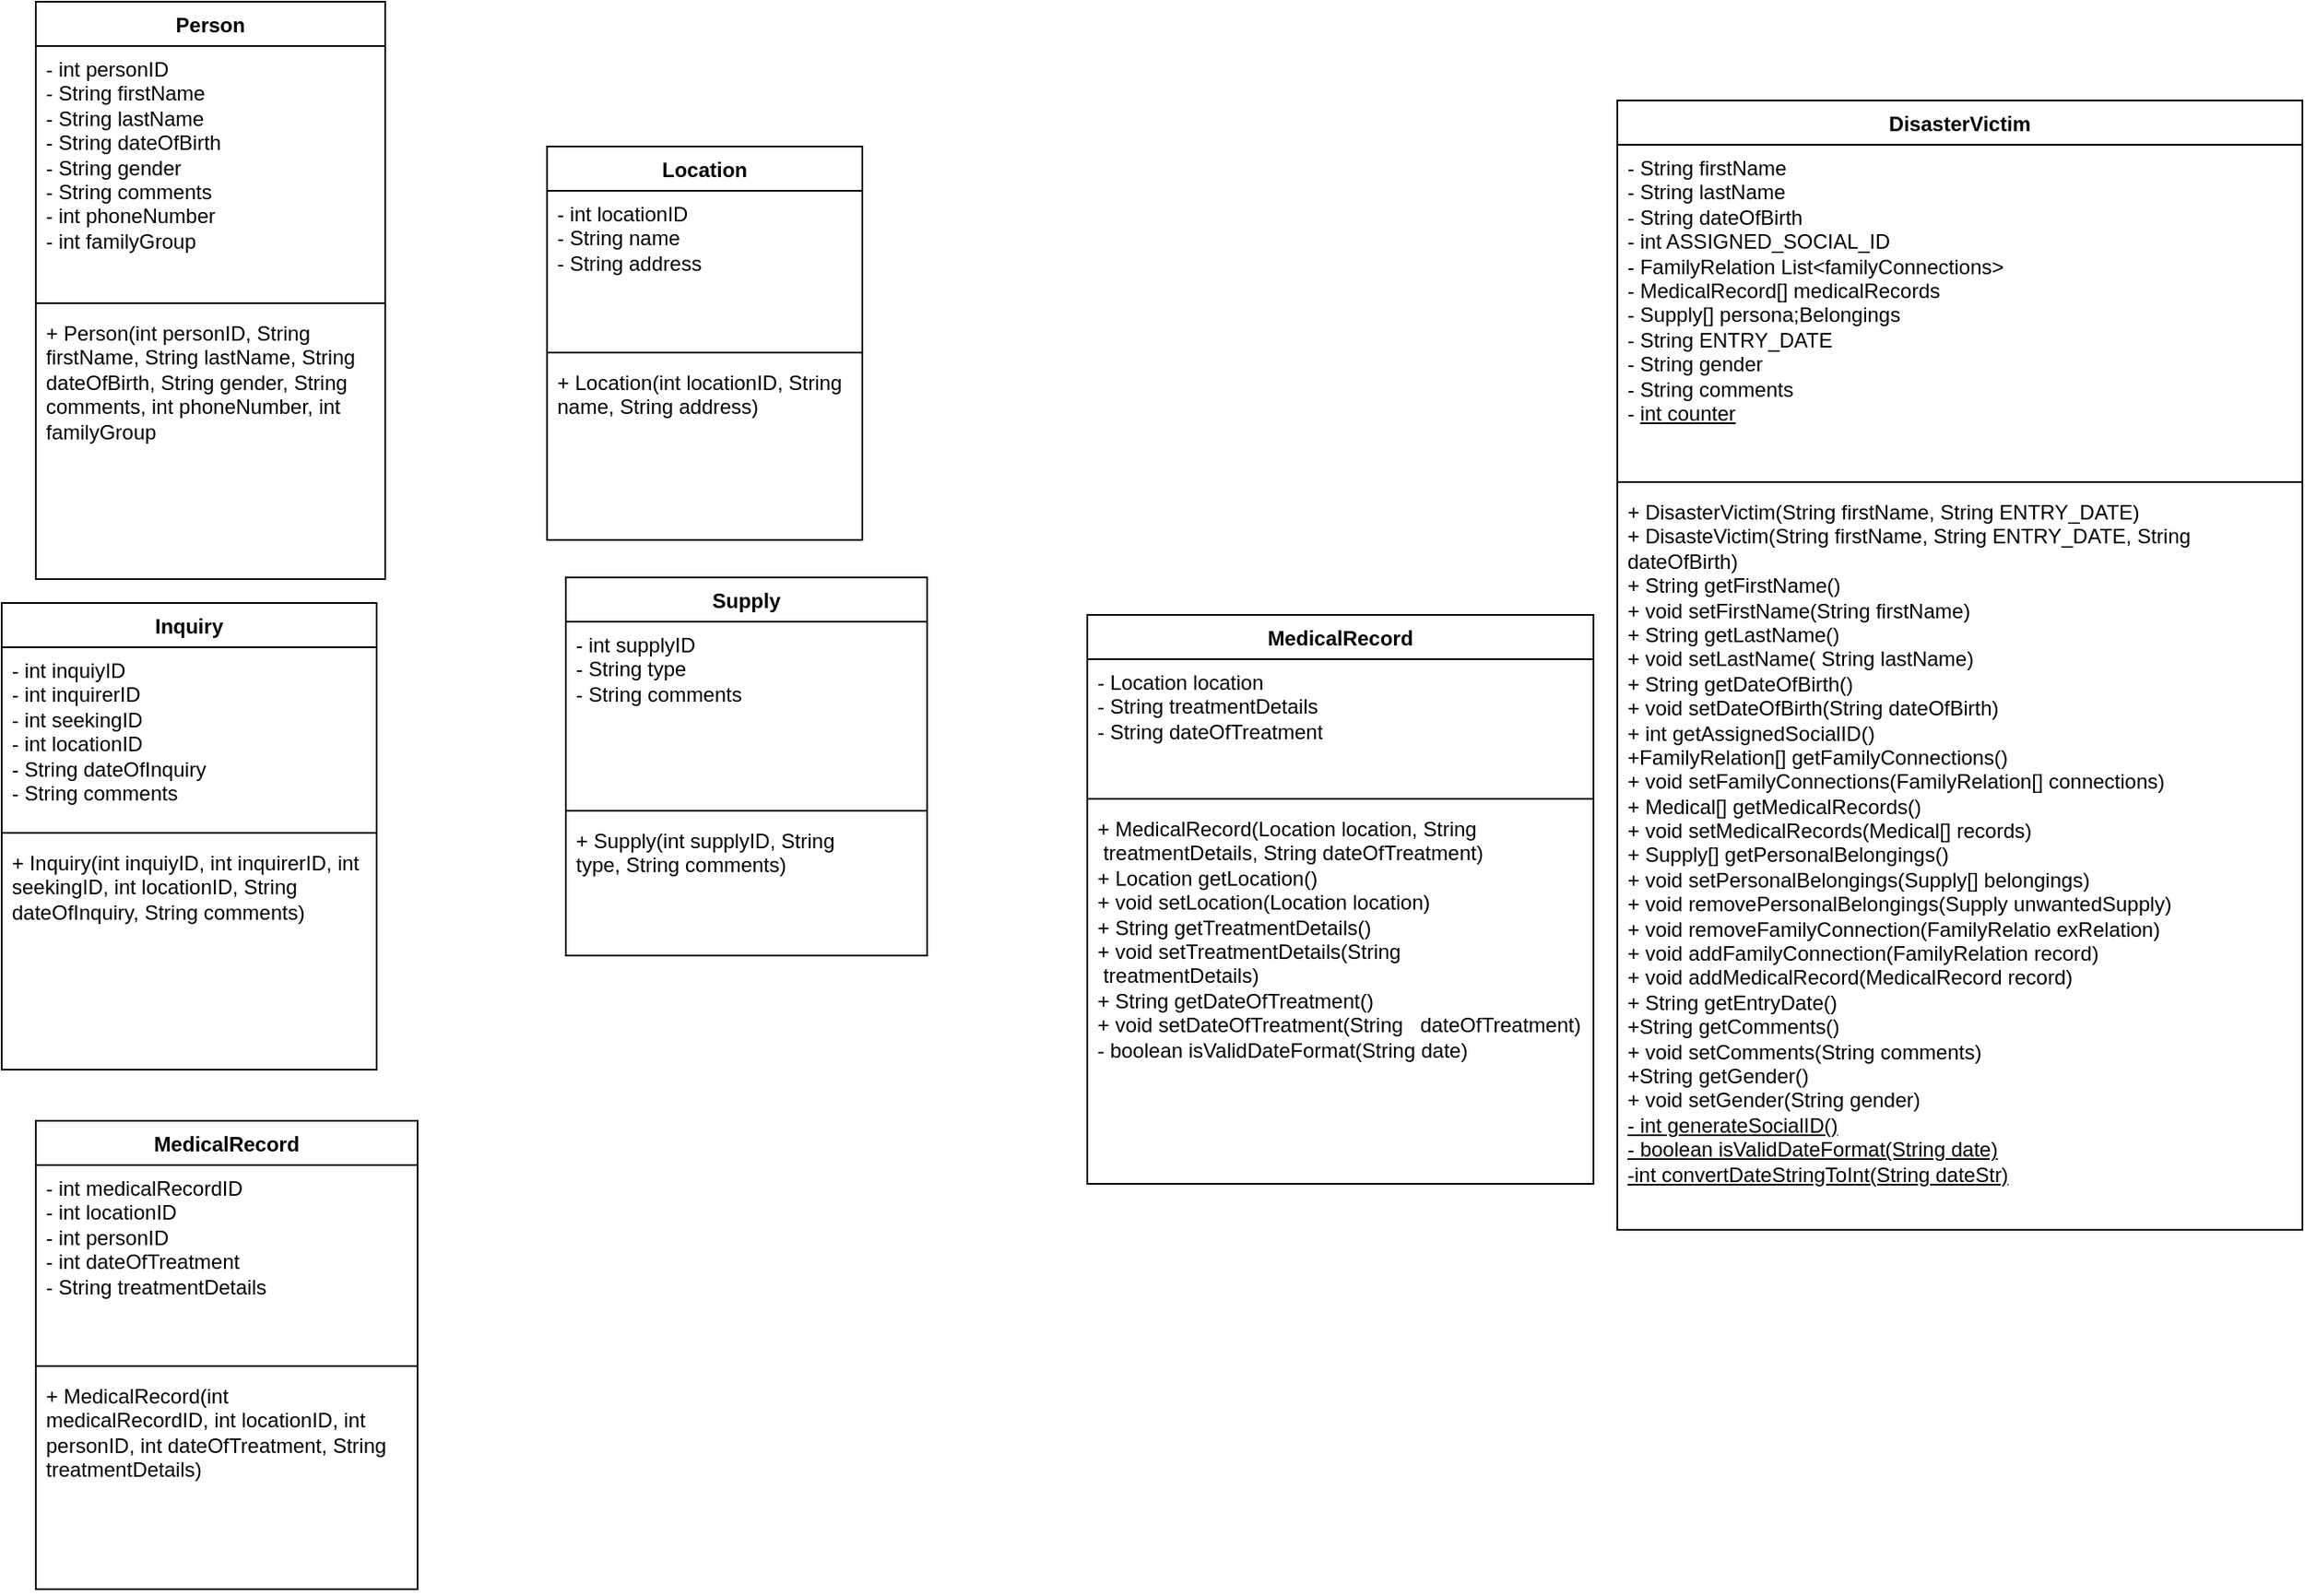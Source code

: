 <mxfile version="26.1.0">
  <diagram name="Page-1" id="cXjRx7w3tMJetYW6QLwl">
    <mxGraphModel dx="1864" dy="2453" grid="0" gridSize="10" guides="1" tooltips="1" connect="1" arrows="1" fold="1" page="0" pageScale="1" pageWidth="1100" pageHeight="1700" math="0" shadow="0">
      <root>
        <mxCell id="0" />
        <mxCell id="1" parent="0" />
        <mxCell id="6_JOSyZvCHOYuresc59k-1" value="Person" style="swimlane;fontStyle=1;align=center;verticalAlign=top;childLayout=stackLayout;horizontal=1;startSize=26;horizontalStack=0;resizeParent=1;resizeParentMax=0;resizeLast=0;collapsible=1;marginBottom=0;whiteSpace=wrap;html=1;" parent="1" vertex="1">
          <mxGeometry x="-847" y="-1242" width="205" height="339" as="geometry" />
        </mxCell>
        <mxCell id="6_JOSyZvCHOYuresc59k-2" value="- int personID&lt;div&gt;- String firstName&lt;/div&gt;&lt;div&gt;- String lastName&lt;/div&gt;&lt;div&gt;- String dateOfBirth&lt;/div&gt;&lt;div&gt;- String gender&lt;/div&gt;&lt;div&gt;- String comments&lt;/div&gt;&lt;div&gt;- int phoneNumber&lt;/div&gt;&lt;div&gt;- int familyGroup&lt;/div&gt;" style="text;strokeColor=none;fillColor=none;align=left;verticalAlign=top;spacingLeft=4;spacingRight=4;overflow=hidden;rotatable=0;points=[[0,0.5],[1,0.5]];portConstraint=eastwest;whiteSpace=wrap;html=1;" parent="6_JOSyZvCHOYuresc59k-1" vertex="1">
          <mxGeometry y="26" width="205" height="147" as="geometry" />
        </mxCell>
        <mxCell id="6_JOSyZvCHOYuresc59k-3" value="" style="line;strokeWidth=1;fillColor=none;align=left;verticalAlign=middle;spacingTop=-1;spacingLeft=3;spacingRight=3;rotatable=0;labelPosition=right;points=[];portConstraint=eastwest;strokeColor=inherit;" parent="6_JOSyZvCHOYuresc59k-1" vertex="1">
          <mxGeometry y="173" width="205" height="8" as="geometry" />
        </mxCell>
        <mxCell id="6_JOSyZvCHOYuresc59k-4" value="+ Person(int personID,&amp;nbsp;&lt;span style=&quot;background-color: transparent; color: light-dark(rgb(0, 0, 0), rgb(255, 255, 255));&quot;&gt;String firstName,&amp;nbsp;&lt;/span&gt;&lt;span style=&quot;background-color: transparent; color: light-dark(rgb(0, 0, 0), rgb(255, 255, 255));&quot;&gt;String lastName,&amp;nbsp;&lt;/span&gt;&lt;span style=&quot;background-color: transparent; color: light-dark(rgb(0, 0, 0), rgb(255, 255, 255));&quot;&gt;String dateOfBirth,&amp;nbsp;&lt;/span&gt;&lt;span style=&quot;background-color: transparent; color: light-dark(rgb(0, 0, 0), rgb(255, 255, 255));&quot;&gt;String gender,&amp;nbsp;&lt;/span&gt;&lt;span style=&quot;background-color: transparent; color: light-dark(rgb(0, 0, 0), rgb(255, 255, 255));&quot;&gt;String comments,&amp;nbsp;&lt;/span&gt;&lt;span style=&quot;background-color: transparent; color: light-dark(rgb(0, 0, 0), rgb(255, 255, 255));&quot;&gt;int phoneNumber,&amp;nbsp;&lt;/span&gt;&lt;span style=&quot;background-color: transparent; color: light-dark(rgb(0, 0, 0), rgb(255, 255, 255));&quot;&gt;int familyGroup&lt;/span&gt;" style="text;strokeColor=none;fillColor=none;align=left;verticalAlign=top;spacingLeft=4;spacingRight=4;overflow=hidden;rotatable=0;points=[[0,0.5],[1,0.5]];portConstraint=eastwest;whiteSpace=wrap;html=1;" parent="6_JOSyZvCHOYuresc59k-1" vertex="1">
          <mxGeometry y="181" width="205" height="158" as="geometry" />
        </mxCell>
        <mxCell id="6_JOSyZvCHOYuresc59k-5" value="Location" style="swimlane;fontStyle=1;align=center;verticalAlign=top;childLayout=stackLayout;horizontal=1;startSize=26;horizontalStack=0;resizeParent=1;resizeParentMax=0;resizeLast=0;collapsible=1;marginBottom=0;whiteSpace=wrap;html=1;" parent="1" vertex="1">
          <mxGeometry x="-547" y="-1157" width="185" height="231" as="geometry" />
        </mxCell>
        <mxCell id="6_JOSyZvCHOYuresc59k-6" value="- int locationID&lt;div&gt;- String name&amp;nbsp;&lt;/div&gt;&lt;div&gt;- String address&lt;/div&gt;" style="text;strokeColor=none;fillColor=none;align=left;verticalAlign=top;spacingLeft=4;spacingRight=4;overflow=hidden;rotatable=0;points=[[0,0.5],[1,0.5]];portConstraint=eastwest;whiteSpace=wrap;html=1;" parent="6_JOSyZvCHOYuresc59k-5" vertex="1">
          <mxGeometry y="26" width="185" height="91" as="geometry" />
        </mxCell>
        <mxCell id="6_JOSyZvCHOYuresc59k-7" value="" style="line;strokeWidth=1;fillColor=none;align=left;verticalAlign=middle;spacingTop=-1;spacingLeft=3;spacingRight=3;rotatable=0;labelPosition=right;points=[];portConstraint=eastwest;strokeColor=inherit;" parent="6_JOSyZvCHOYuresc59k-5" vertex="1">
          <mxGeometry y="117" width="185" height="8" as="geometry" />
        </mxCell>
        <mxCell id="6_JOSyZvCHOYuresc59k-8" value="+ Location(int locationID,&amp;nbsp;&lt;span style=&quot;background-color: transparent; color: light-dark(rgb(0, 0, 0), rgb(255, 255, 255));&quot;&gt;String name,&amp;nbsp;&lt;/span&gt;&lt;span style=&quot;background-color: transparent; color: light-dark(rgb(0, 0, 0), rgb(255, 255, 255));&quot;&gt;String address)&lt;/span&gt;" style="text;strokeColor=none;fillColor=none;align=left;verticalAlign=top;spacingLeft=4;spacingRight=4;overflow=hidden;rotatable=0;points=[[0,0.5],[1,0.5]];portConstraint=eastwest;whiteSpace=wrap;html=1;" parent="6_JOSyZvCHOYuresc59k-5" vertex="1">
          <mxGeometry y="125" width="185" height="106" as="geometry" />
        </mxCell>
        <mxCell id="6_JOSyZvCHOYuresc59k-9" value="Inquiry" style="swimlane;fontStyle=1;align=center;verticalAlign=top;childLayout=stackLayout;horizontal=1;startSize=26;horizontalStack=0;resizeParent=1;resizeParentMax=0;resizeLast=0;collapsible=1;marginBottom=0;whiteSpace=wrap;html=1;" parent="1" vertex="1">
          <mxGeometry x="-867" y="-889" width="220" height="274" as="geometry" />
        </mxCell>
        <mxCell id="6_JOSyZvCHOYuresc59k-10" value="- int inquiyID&lt;div&gt;- int inquirerID&lt;/div&gt;&lt;div&gt;- int seekingID&lt;/div&gt;&lt;div&gt;- int locationID&lt;/div&gt;&lt;div&gt;- String dateOfInquiry&lt;/div&gt;&lt;div&gt;- String comments&amp;nbsp;&lt;/div&gt;" style="text;strokeColor=none;fillColor=none;align=left;verticalAlign=top;spacingLeft=4;spacingRight=4;overflow=hidden;rotatable=0;points=[[0,0.5],[1,0.5]];portConstraint=eastwest;whiteSpace=wrap;html=1;" parent="6_JOSyZvCHOYuresc59k-9" vertex="1">
          <mxGeometry y="26" width="220" height="105" as="geometry" />
        </mxCell>
        <mxCell id="6_JOSyZvCHOYuresc59k-11" value="" style="line;strokeWidth=1;fillColor=none;align=left;verticalAlign=middle;spacingTop=-1;spacingLeft=3;spacingRight=3;rotatable=0;labelPosition=right;points=[];portConstraint=eastwest;strokeColor=inherit;" parent="6_JOSyZvCHOYuresc59k-9" vertex="1">
          <mxGeometry y="131" width="220" height="8" as="geometry" />
        </mxCell>
        <mxCell id="6_JOSyZvCHOYuresc59k-12" value="+ Inquiry(int inquiyID,&amp;nbsp;&lt;span style=&quot;background-color: transparent; color: light-dark(rgb(0, 0, 0), rgb(255, 255, 255));&quot;&gt;int inquirerID,&amp;nbsp;&lt;/span&gt;&lt;span style=&quot;background-color: transparent; color: light-dark(rgb(0, 0, 0), rgb(255, 255, 255));&quot;&gt;int seekingID,&amp;nbsp;&lt;/span&gt;&lt;span style=&quot;background-color: transparent; color: light-dark(rgb(0, 0, 0), rgb(255, 255, 255));&quot;&gt;int locationID,&amp;nbsp;&lt;/span&gt;&lt;span style=&quot;background-color: transparent; color: light-dark(rgb(0, 0, 0), rgb(255, 255, 255));&quot;&gt;String dateOfInquiry,&amp;nbsp;&lt;/span&gt;&lt;span style=&quot;background-color: transparent; color: light-dark(rgb(0, 0, 0), rgb(255, 255, 255));&quot;&gt;String comments)&lt;/span&gt;" style="text;strokeColor=none;fillColor=none;align=left;verticalAlign=top;spacingLeft=4;spacingRight=4;overflow=hidden;rotatable=0;points=[[0,0.5],[1,0.5]];portConstraint=eastwest;whiteSpace=wrap;html=1;" parent="6_JOSyZvCHOYuresc59k-9" vertex="1">
          <mxGeometry y="139" width="220" height="135" as="geometry" />
        </mxCell>
        <mxCell id="6_JOSyZvCHOYuresc59k-13" value="Supply" style="swimlane;fontStyle=1;align=center;verticalAlign=top;childLayout=stackLayout;horizontal=1;startSize=26;horizontalStack=0;resizeParent=1;resizeParentMax=0;resizeLast=0;collapsible=1;marginBottom=0;whiteSpace=wrap;html=1;" parent="1" vertex="1">
          <mxGeometry x="-536" y="-904" width="212" height="222" as="geometry" />
        </mxCell>
        <mxCell id="6_JOSyZvCHOYuresc59k-14" value="- int supplyID&lt;div&gt;- String type&lt;/div&gt;&lt;div&gt;- String comments&lt;/div&gt;" style="text;strokeColor=none;fillColor=none;align=left;verticalAlign=top;spacingLeft=4;spacingRight=4;overflow=hidden;rotatable=0;points=[[0,0.5],[1,0.5]];portConstraint=eastwest;whiteSpace=wrap;html=1;" parent="6_JOSyZvCHOYuresc59k-13" vertex="1">
          <mxGeometry y="26" width="212" height="107" as="geometry" />
        </mxCell>
        <mxCell id="6_JOSyZvCHOYuresc59k-15" value="" style="line;strokeWidth=1;fillColor=none;align=left;verticalAlign=middle;spacingTop=-1;spacingLeft=3;spacingRight=3;rotatable=0;labelPosition=right;points=[];portConstraint=eastwest;strokeColor=inherit;" parent="6_JOSyZvCHOYuresc59k-13" vertex="1">
          <mxGeometry y="133" width="212" height="8" as="geometry" />
        </mxCell>
        <mxCell id="6_JOSyZvCHOYuresc59k-16" value="+ Supply(int supplyID,&amp;nbsp;&lt;span style=&quot;background-color: transparent; color: light-dark(rgb(0, 0, 0), rgb(255, 255, 255));&quot;&gt;String type,&amp;nbsp;&lt;/span&gt;&lt;span style=&quot;background-color: transparent; color: light-dark(rgb(0, 0, 0), rgb(255, 255, 255));&quot;&gt;String comments)&lt;/span&gt;" style="text;strokeColor=none;fillColor=none;align=left;verticalAlign=top;spacingLeft=4;spacingRight=4;overflow=hidden;rotatable=0;points=[[0,0.5],[1,0.5]];portConstraint=eastwest;whiteSpace=wrap;html=1;" parent="6_JOSyZvCHOYuresc59k-13" vertex="1">
          <mxGeometry y="141" width="212" height="81" as="geometry" />
        </mxCell>
        <mxCell id="6_JOSyZvCHOYuresc59k-17" value="MedicalRecord" style="swimlane;fontStyle=1;align=center;verticalAlign=top;childLayout=stackLayout;horizontal=1;startSize=26;horizontalStack=0;resizeParent=1;resizeParentMax=0;resizeLast=0;collapsible=1;marginBottom=0;whiteSpace=wrap;html=1;" parent="1" vertex="1">
          <mxGeometry x="-847" y="-585" width="224" height="275" as="geometry" />
        </mxCell>
        <mxCell id="6_JOSyZvCHOYuresc59k-18" value="- int medicalRecordID&lt;div&gt;- int locationID&lt;/div&gt;&lt;div&gt;- int personID&lt;/div&gt;&lt;div&gt;- int dateOfTreatment&lt;/div&gt;&lt;div&gt;- String treatmentDetails&lt;/div&gt;" style="text;strokeColor=none;fillColor=none;align=left;verticalAlign=top;spacingLeft=4;spacingRight=4;overflow=hidden;rotatable=0;points=[[0,0.5],[1,0.5]];portConstraint=eastwest;whiteSpace=wrap;html=1;" parent="6_JOSyZvCHOYuresc59k-17" vertex="1">
          <mxGeometry y="26" width="224" height="114" as="geometry" />
        </mxCell>
        <mxCell id="6_JOSyZvCHOYuresc59k-19" value="" style="line;strokeWidth=1;fillColor=none;align=left;verticalAlign=middle;spacingTop=-1;spacingLeft=3;spacingRight=3;rotatable=0;labelPosition=right;points=[];portConstraint=eastwest;strokeColor=inherit;" parent="6_JOSyZvCHOYuresc59k-17" vertex="1">
          <mxGeometry y="140" width="224" height="8" as="geometry" />
        </mxCell>
        <mxCell id="6_JOSyZvCHOYuresc59k-20" value="+ MedicalRecord(int medicalRecordID,&amp;nbsp;&lt;span style=&quot;background-color: transparent; color: light-dark(rgb(0, 0, 0), rgb(255, 255, 255));&quot;&gt;int locationID,&amp;nbsp;&lt;/span&gt;&lt;span style=&quot;background-color: transparent; color: light-dark(rgb(0, 0, 0), rgb(255, 255, 255));&quot;&gt;int personID,&amp;nbsp;&lt;/span&gt;&lt;span style=&quot;background-color: transparent; color: light-dark(rgb(0, 0, 0), rgb(255, 255, 255));&quot;&gt;int dateOfTreatment,&amp;nbsp;&lt;/span&gt;&lt;span style=&quot;background-color: transparent; color: light-dark(rgb(0, 0, 0), rgb(255, 255, 255));&quot;&gt;String treatmentDetails)&lt;/span&gt;" style="text;strokeColor=none;fillColor=none;align=left;verticalAlign=top;spacingLeft=4;spacingRight=4;overflow=hidden;rotatable=0;points=[[0,0.5],[1,0.5]];portConstraint=eastwest;whiteSpace=wrap;html=1;" parent="6_JOSyZvCHOYuresc59k-17" vertex="1">
          <mxGeometry y="148" width="224" height="127" as="geometry" />
        </mxCell>
        <mxCell id="s7z2daaGLNymFDOItjm9-1" value="MedicalRecord" style="swimlane;fontStyle=1;align=center;verticalAlign=top;childLayout=stackLayout;horizontal=1;startSize=26;horizontalStack=0;resizeParent=1;resizeParentMax=0;resizeLast=0;collapsible=1;marginBottom=0;whiteSpace=wrap;html=1;" vertex="1" parent="1">
          <mxGeometry x="-230" y="-882" width="297" height="334" as="geometry" />
        </mxCell>
        <mxCell id="s7z2daaGLNymFDOItjm9-2" value="- Location location&amp;nbsp;&lt;div&gt;- String treatmentDetails&lt;/div&gt;&lt;div&gt;- String dateOfTreatment&lt;/div&gt;" style="text;strokeColor=none;fillColor=none;align=left;verticalAlign=top;spacingLeft=4;spacingRight=4;overflow=hidden;rotatable=0;points=[[0,0.5],[1,0.5]];portConstraint=eastwest;whiteSpace=wrap;html=1;" vertex="1" parent="s7z2daaGLNymFDOItjm9-1">
          <mxGeometry y="26" width="297" height="78" as="geometry" />
        </mxCell>
        <mxCell id="s7z2daaGLNymFDOItjm9-3" value="" style="line;strokeWidth=1;fillColor=none;align=left;verticalAlign=middle;spacingTop=-1;spacingLeft=3;spacingRight=3;rotatable=0;labelPosition=right;points=[];portConstraint=eastwest;strokeColor=inherit;" vertex="1" parent="s7z2daaGLNymFDOItjm9-1">
          <mxGeometry y="104" width="297" height="8" as="geometry" />
        </mxCell>
        <mxCell id="s7z2daaGLNymFDOItjm9-4" value="+ MedicalRecord(Location location,&amp;nbsp;&lt;span style=&quot;background-color: transparent; color: light-dark(rgb(0, 0, 0), rgb(255, 255, 255));&quot;&gt;String&amp;nbsp; &amp;nbsp; &amp;nbsp;treatmentDetails,&amp;nbsp;&lt;/span&gt;&lt;span style=&quot;background-color: transparent; color: light-dark(rgb(0, 0, 0), rgb(255, 255, 255));&quot;&gt;String dateOfTreatment)&lt;/span&gt;&lt;div&gt;&lt;span style=&quot;background-color: transparent; color: light-dark(rgb(0, 0, 0), rgb(255, 255, 255));&quot;&gt;+ Location getLocation()&lt;/span&gt;&lt;/div&gt;&lt;div&gt;&lt;span style=&quot;background-color: transparent; color: light-dark(rgb(0, 0, 0), rgb(255, 255, 255));&quot;&gt;+ void setLocation(Location location)&lt;/span&gt;&lt;/div&gt;&lt;div&gt;&lt;span style=&quot;background-color: transparent; color: light-dark(rgb(0, 0, 0), rgb(255, 255, 255));&quot;&gt;+ String getT&lt;/span&gt;&lt;span style=&quot;background-color: transparent; color: light-dark(rgb(0, 0, 0), rgb(255, 255, 255));&quot;&gt;reatmentDetails()&lt;/span&gt;&lt;/div&gt;&lt;div&gt;&lt;span style=&quot;background-color: transparent; color: light-dark(rgb(0, 0, 0), rgb(255, 255, 255));&quot;&gt;+&amp;nbsp;&lt;/span&gt;&lt;span style=&quot;background-color: transparent; color: light-dark(rgb(0, 0, 0), rgb(255, 255, 255));&quot;&gt;void setT&lt;/span&gt;&lt;span style=&quot;background-color: transparent; color: light-dark(rgb(0, 0, 0), rgb(255, 255, 255));&quot;&gt;reatmentDetails(&lt;/span&gt;&lt;span style=&quot;background-color: transparent; color: light-dark(rgb(0, 0, 0), rgb(255, 255, 255));&quot;&gt;String&amp;nbsp; &amp;nbsp; &amp;nbsp; &amp;nbsp; &amp;nbsp;treatmentDetails)&lt;/span&gt;&lt;/div&gt;&lt;div&gt;&lt;span style=&quot;background-color: transparent; color: light-dark(rgb(0, 0, 0), rgb(255, 255, 255));&quot;&gt;+&lt;/span&gt;&lt;span style=&quot;background-color: transparent; color: light-dark(rgb(0, 0, 0), rgb(255, 255, 255));&quot;&gt;&amp;nbsp;String getDateOfTreatment()&lt;/span&gt;&lt;/div&gt;&lt;div&gt;&lt;span style=&quot;background-color: transparent; color: light-dark(rgb(0, 0, 0), rgb(255, 255, 255));&quot;&gt;+ void setD&lt;/span&gt;&lt;span style=&quot;background-color: transparent; color: light-dark(rgb(0, 0, 0), rgb(255, 255, 255));&quot;&gt;ateOfTreatment(&lt;/span&gt;&lt;span style=&quot;background-color: transparent; color: light-dark(rgb(0, 0, 0), rgb(255, 255, 255));&quot;&gt;String&amp;nbsp; &amp;nbsp;dateOfTreatment)&lt;/span&gt;&lt;/div&gt;&lt;div&gt;&lt;span style=&quot;background-color: transparent; color: light-dark(rgb(0, 0, 0), rgb(255, 255, 255));&quot;&gt;- boolean isValidDateFormat(String date)&lt;/span&gt;&lt;/div&gt;" style="text;strokeColor=none;fillColor=none;align=left;verticalAlign=top;spacingLeft=4;spacingRight=4;overflow=hidden;rotatable=0;points=[[0,0.5],[1,0.5]];portConstraint=eastwest;whiteSpace=wrap;html=1;" vertex="1" parent="s7z2daaGLNymFDOItjm9-1">
          <mxGeometry y="112" width="297" height="222" as="geometry" />
        </mxCell>
        <mxCell id="s7z2daaGLNymFDOItjm9-5" value="DisasterVictim" style="swimlane;fontStyle=1;align=center;verticalAlign=top;childLayout=stackLayout;horizontal=1;startSize=26;horizontalStack=0;resizeParent=1;resizeParentMax=0;resizeLast=0;collapsible=1;marginBottom=0;whiteSpace=wrap;html=1;" vertex="1" parent="1">
          <mxGeometry x="81" y="-1184" width="402" height="663" as="geometry" />
        </mxCell>
        <mxCell id="s7z2daaGLNymFDOItjm9-6" value="- String firstName&lt;div&gt;- String lastName&amp;nbsp;&lt;/div&gt;&lt;div&gt;- String dateOfBirth&amp;nbsp;&lt;/div&gt;&lt;div&gt;- int ASSIGNED_SOCIAL_ID&lt;/div&gt;&lt;div&gt;- FamilyRelation List&amp;lt;familyConnections&amp;gt;&lt;/div&gt;&lt;div&gt;- MedicalRecord[] medicalRecords&lt;/div&gt;&lt;div&gt;- Supply[] persona;Belongings&lt;/div&gt;&lt;div&gt;- String ENTRY_DATE&lt;/div&gt;&lt;div&gt;- String gender&lt;/div&gt;&lt;div&gt;- String comments&lt;/div&gt;&lt;div&gt;- &lt;u&gt;int counter&lt;/u&gt;&lt;/div&gt;" style="text;strokeColor=none;fillColor=none;align=left;verticalAlign=top;spacingLeft=4;spacingRight=4;overflow=hidden;rotatable=0;points=[[0,0.5],[1,0.5]];portConstraint=eastwest;whiteSpace=wrap;html=1;" vertex="1" parent="s7z2daaGLNymFDOItjm9-5">
          <mxGeometry y="26" width="402" height="194" as="geometry" />
        </mxCell>
        <mxCell id="s7z2daaGLNymFDOItjm9-7" value="" style="line;strokeWidth=1;fillColor=none;align=left;verticalAlign=middle;spacingTop=-1;spacingLeft=3;spacingRight=3;rotatable=0;labelPosition=right;points=[];portConstraint=eastwest;strokeColor=inherit;" vertex="1" parent="s7z2daaGLNymFDOItjm9-5">
          <mxGeometry y="220" width="402" height="8" as="geometry" />
        </mxCell>
        <mxCell id="s7z2daaGLNymFDOItjm9-8" value="+ DisasterVictim(String firstName, String ENTRY_DATE)&lt;div&gt;+ DisasteVictim(String firstName, String ENTRY_DATE, String dateOfBirth)&lt;/div&gt;&lt;div&gt;+ String getFirstName()&lt;/div&gt;&lt;div&gt;+ void setFirstName(&lt;span style=&quot;background-color: transparent; color: light-dark(rgb(0, 0, 0), rgb(255, 255, 255));&quot;&gt;String firstName&lt;/span&gt;&lt;span style=&quot;background-color: transparent; color: light-dark(rgb(0, 0, 0), rgb(255, 255, 255));&quot;&gt;)&lt;/span&gt;&lt;/div&gt;&lt;div&gt;&lt;span style=&quot;background-color: transparent; color: light-dark(rgb(0, 0, 0), rgb(255, 255, 255));&quot;&gt;+&amp;nbsp;&lt;/span&gt;&lt;span style=&quot;background-color: transparent; color: light-dark(rgb(0, 0, 0), rgb(255, 255, 255));&quot;&gt;String getLastName()&lt;/span&gt;&lt;/div&gt;&lt;div&gt;&lt;span style=&quot;background-color: transparent; color: light-dark(rgb(0, 0, 0), rgb(255, 255, 255));&quot;&gt;+ void s&lt;/span&gt;&lt;span style=&quot;background-color: transparent; color: light-dark(rgb(0, 0, 0), rgb(255, 255, 255));&quot;&gt;etLastName( String lastName)&lt;/span&gt;&lt;/div&gt;&lt;div&gt;&lt;span style=&quot;background-color: transparent; color: light-dark(rgb(0, 0, 0), rgb(255, 255, 255));&quot;&gt;+&amp;nbsp;&lt;/span&gt;&lt;span style=&quot;background-color: transparent; color: light-dark(rgb(0, 0, 0), rgb(255, 255, 255));&quot;&gt;String getDateOfBirth()&lt;/span&gt;&lt;/div&gt;&lt;div&gt;&lt;span style=&quot;background-color: transparent; color: light-dark(rgb(0, 0, 0), rgb(255, 255, 255));&quot;&gt;+ void setD&lt;/span&gt;&lt;span style=&quot;background-color: transparent; color: light-dark(rgb(0, 0, 0), rgb(255, 255, 255));&quot;&gt;ateOfBirth(&lt;/span&gt;&lt;span style=&quot;background-color: transparent; color: light-dark(rgb(0, 0, 0), rgb(255, 255, 255));&quot;&gt;String dateOfBirth)&lt;/span&gt;&lt;/div&gt;&lt;div&gt;&lt;span style=&quot;background-color: transparent; color: light-dark(rgb(0, 0, 0), rgb(255, 255, 255));&quot;&gt;+ int getAssignedSocialID()&lt;/span&gt;&lt;/div&gt;&lt;div&gt;&lt;span style=&quot;background-color: transparent; color: light-dark(rgb(0, 0, 0), rgb(255, 255, 255));&quot;&gt;+FamilyRelation[] getFamilyConnections()&lt;/span&gt;&lt;/div&gt;&lt;div&gt;&lt;span style=&quot;background-color: transparent; color: light-dark(rgb(0, 0, 0), rgb(255, 255, 255));&quot;&gt;+ void s&lt;/span&gt;&lt;span style=&quot;background-color: transparent; color: light-dark(rgb(0, 0, 0), rgb(255, 255, 255));&quot;&gt;etFamilyConnections(&lt;/span&gt;&lt;span style=&quot;background-color: transparent; color: light-dark(rgb(0, 0, 0), rgb(255, 255, 255));&quot;&gt;FamilyRelation[] connections&lt;/span&gt;&lt;span style=&quot;background-color: transparent; color: light-dark(rgb(0, 0, 0), rgb(255, 255, 255));&quot;&gt;)&lt;/span&gt;&lt;/div&gt;&lt;div&gt;&lt;span style=&quot;background-color: transparent; color: light-dark(rgb(0, 0, 0), rgb(255, 255, 255));&quot;&gt;+ Medical[] getMedicalRecords()&lt;/span&gt;&lt;/div&gt;&lt;div&gt;&lt;span style=&quot;background-color: transparent; color: light-dark(rgb(0, 0, 0), rgb(255, 255, 255));&quot;&gt;+ void s&lt;/span&gt;&lt;span style=&quot;background-color: transparent; color: light-dark(rgb(0, 0, 0), rgb(255, 255, 255));&quot;&gt;etMedicalRecords(&lt;/span&gt;&lt;span style=&quot;background-color: transparent; color: light-dark(rgb(0, 0, 0), rgb(255, 255, 255));&quot;&gt;Medical[] records&lt;/span&gt;&lt;span style=&quot;background-color: transparent; color: light-dark(rgb(0, 0, 0), rgb(255, 255, 255));&quot;&gt;)&lt;/span&gt;&lt;/div&gt;&lt;div&gt;&lt;span style=&quot;background-color: transparent; color: light-dark(rgb(0, 0, 0), rgb(255, 255, 255));&quot;&gt;+ Supply[] getPersonalBelongings()&lt;/span&gt;&lt;/div&gt;&lt;div&gt;+ void s&lt;span style=&quot;background-color: transparent; color: light-dark(rgb(0, 0, 0), rgb(255, 255, 255));&quot;&gt;etPersonalBelongings(&lt;/span&gt;&lt;span style=&quot;background-color: transparent; color: light-dark(rgb(0, 0, 0), rgb(255, 255, 255));&quot;&gt;Supply[] belongings&lt;/span&gt;&lt;span style=&quot;background-color: transparent; color: light-dark(rgb(0, 0, 0), rgb(255, 255, 255));&quot;&gt;)&lt;/span&gt;&lt;/div&gt;&lt;div&gt;&lt;span style=&quot;background-color: transparent; color: light-dark(rgb(0, 0, 0), rgb(255, 255, 255));&quot;&gt;+ void remove&lt;/span&gt;&lt;span style=&quot;background-color: transparent; color: light-dark(rgb(0, 0, 0), rgb(255, 255, 255));&quot;&gt;PersonalBelongings(Supply unwantedSupply)&lt;/span&gt;&lt;/div&gt;&lt;div&gt;&lt;span style=&quot;background-color: transparent; color: light-dark(rgb(0, 0, 0), rgb(255, 255, 255));&quot;&gt;+ void removeFamilyConnection(FamilyRelatio exRelation)&lt;/span&gt;&lt;/div&gt;&lt;div&gt;&lt;span style=&quot;background-color: transparent; color: light-dark(rgb(0, 0, 0), rgb(255, 255, 255));&quot;&gt;+ void addFamilyConnection(FamilyRelation record)&lt;/span&gt;&lt;/div&gt;&lt;div&gt;&lt;span style=&quot;background-color: transparent; color: light-dark(rgb(0, 0, 0), rgb(255, 255, 255));&quot;&gt;+ void addMedicalRecord(MedicalRecord record)&lt;/span&gt;&lt;/div&gt;&lt;div&gt;&lt;span style=&quot;background-color: transparent; color: light-dark(rgb(0, 0, 0), rgb(255, 255, 255));&quot;&gt;+ String getEntryDate()&lt;/span&gt;&lt;/div&gt;&lt;div&gt;&lt;span style=&quot;background-color: transparent; color: light-dark(rgb(0, 0, 0), rgb(255, 255, 255));&quot;&gt;+String getComments()&lt;/span&gt;&lt;/div&gt;&lt;div&gt;&lt;span style=&quot;background-color: transparent; color: light-dark(rgb(0, 0, 0), rgb(255, 255, 255));&quot;&gt;+ void setComments(String comments)&lt;/span&gt;&lt;/div&gt;&lt;div&gt;&lt;span style=&quot;background-color: transparent; color: light-dark(rgb(0, 0, 0), rgb(255, 255, 255));&quot;&gt;+String getGender()&lt;/span&gt;&lt;/div&gt;&lt;div&gt;&lt;span style=&quot;background-color: transparent; color: light-dark(rgb(0, 0, 0), rgb(255, 255, 255));&quot;&gt;+ void setGender(String gender)&lt;/span&gt;&lt;/div&gt;&lt;div&gt;&lt;u&gt;- int generateSocialID()&lt;/u&gt;&lt;/div&gt;&lt;div&gt;&lt;u&gt;- boolean isValidDateFormat(String date)&lt;/u&gt;&lt;/div&gt;&lt;div&gt;&lt;u&gt;-int convertDateStringToInt(String dateStr)&lt;/u&gt;&lt;/div&gt;&lt;div&gt;&lt;span style=&quot;background-color: transparent; color: light-dark(rgb(0, 0, 0), rgb(255, 255, 255));&quot;&gt;&lt;br&gt;&lt;/span&gt;&lt;/div&gt;" style="text;strokeColor=none;fillColor=none;align=left;verticalAlign=top;spacingLeft=4;spacingRight=4;overflow=hidden;rotatable=0;points=[[0,0.5],[1,0.5]];portConstraint=eastwest;whiteSpace=wrap;html=1;" vertex="1" parent="s7z2daaGLNymFDOItjm9-5">
          <mxGeometry y="228" width="402" height="435" as="geometry" />
        </mxCell>
      </root>
    </mxGraphModel>
  </diagram>
</mxfile>
